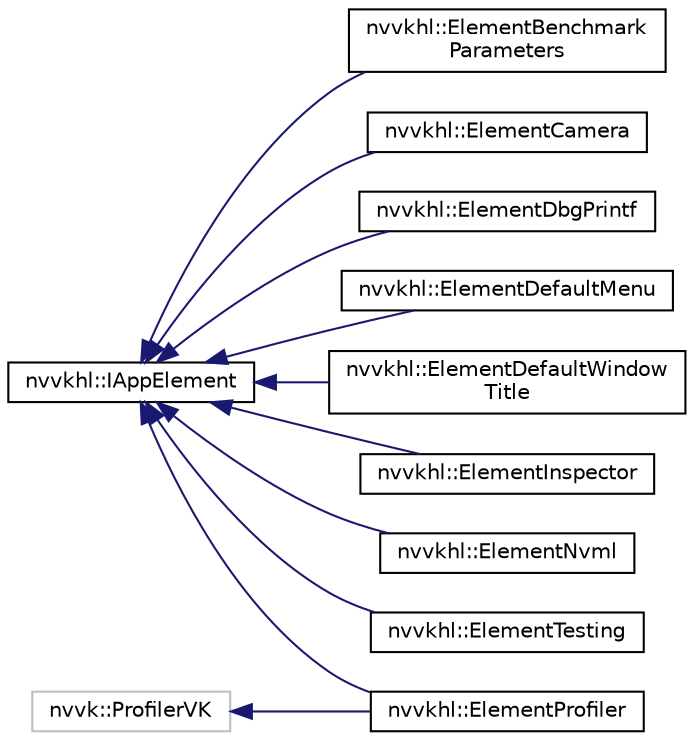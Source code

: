 digraph "Graphical Class Hierarchy"
{
 // LATEX_PDF_SIZE
  edge [fontname="Helvetica",fontsize="10",labelfontname="Helvetica",labelfontsize="10"];
  node [fontname="Helvetica",fontsize="10",shape=record];
  rankdir="LR";
  Node0 [label="nvvkhl::IAppElement",height=0.2,width=0.4,color="black", fillcolor="white", style="filled",URL="$structnvvkhl_1_1_i_app_element.html",tooltip=" "];
  Node0 -> Node1 [dir="back",color="midnightblue",fontsize="10",style="solid",fontname="Helvetica"];
  Node1 [label="nvvkhl::ElementBenchmark\lParameters",height=0.2,width=0.4,color="black", fillcolor="white", style="filled",URL="$classnvvkhl_1_1_element_benchmark_parameters.html",tooltip=" "];
  Node0 -> Node2 [dir="back",color="midnightblue",fontsize="10",style="solid",fontname="Helvetica"];
  Node2 [label="nvvkhl::ElementCamera",height=0.2,width=0.4,color="black", fillcolor="white", style="filled",URL="$structnvvkhl_1_1_element_camera.html",tooltip=" "];
  Node0 -> Node3 [dir="back",color="midnightblue",fontsize="10",style="solid",fontname="Helvetica"];
  Node3 [label="nvvkhl::ElementDbgPrintf",height=0.2,width=0.4,color="black", fillcolor="white", style="filled",URL="$classnvvkhl_1_1_element_dbg_printf.html",tooltip=" "];
  Node0 -> Node4 [dir="back",color="midnightblue",fontsize="10",style="solid",fontname="Helvetica"];
  Node4 [label="nvvkhl::ElementDefaultMenu",height=0.2,width=0.4,color="black", fillcolor="white", style="filled",URL="$classnvvkhl_1_1_element_default_menu.html",tooltip=" "];
  Node0 -> Node5 [dir="back",color="midnightblue",fontsize="10",style="solid",fontname="Helvetica"];
  Node5 [label="nvvkhl::ElementDefaultWindow\lTitle",height=0.2,width=0.4,color="black", fillcolor="white", style="filled",URL="$classnvvkhl_1_1_element_default_window_title.html",tooltip=" "];
  Node0 -> Node6 [dir="back",color="midnightblue",fontsize="10",style="solid",fontname="Helvetica"];
  Node6 [label="nvvkhl::ElementInspector",height=0.2,width=0.4,color="black", fillcolor="white", style="filled",URL="$classnvvkhl_1_1_element_inspector.html",tooltip=" "];
  Node0 -> Node7 [dir="back",color="midnightblue",fontsize="10",style="solid",fontname="Helvetica"];
  Node7 [label="nvvkhl::ElementNvml",height=0.2,width=0.4,color="black", fillcolor="white", style="filled",URL="$structnvvkhl_1_1_element_nvml.html",tooltip=" "];
  Node0 -> Node8 [dir="back",color="midnightblue",fontsize="10",style="solid",fontname="Helvetica"];
  Node8 [label="nvvkhl::ElementProfiler",height=0.2,width=0.4,color="black", fillcolor="white", style="filled",URL="$classnvvkhl_1_1_element_profiler.html",tooltip=" "];
  Node0 -> Node9 [dir="back",color="midnightblue",fontsize="10",style="solid",fontname="Helvetica"];
  Node9 [label="nvvkhl::ElementTesting",height=0.2,width=0.4,color="black", fillcolor="white", style="filled",URL="$classnvvkhl_1_1_element_testing.html",tooltip=" "];
  Node256 [label="nvvk::ProfilerVK",height=0.2,width=0.4,color="grey75", fillcolor="white", style="filled",tooltip=" "];
  Node256 -> Node8 [dir="back",color="midnightblue",fontsize="10",style="solid",fontname="Helvetica"];
}

